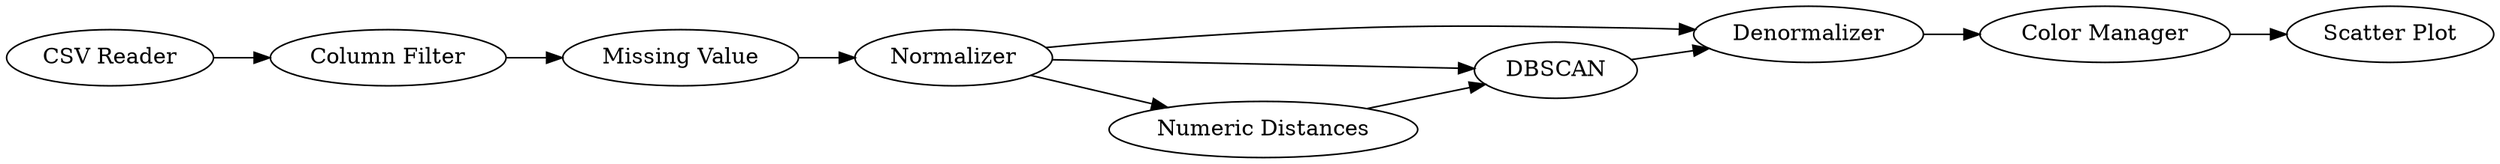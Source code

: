 digraph {
	"6794795731696950273_13" [label="Missing Value"]
	"6794795731696950273_23" [label=Denormalizer]
	"6794795731696950273_16" [label=DBSCAN]
	"6794795731696950273_14" [label=Normalizer]
	"6794795731696950273_24" [label="Color Manager"]
	"6794795731696950273_25" [label="Scatter Plot"]
	"6794795731696950273_15" [label="Numeric Distances"]
	"6794795731696950273_26" [label="CSV Reader"]
	"6794795731696950273_12" [label="Column Filter"]
	"6794795731696950273_14" -> "6794795731696950273_23"
	"6794795731696950273_24" -> "6794795731696950273_25"
	"6794795731696950273_16" -> "6794795731696950273_23"
	"6794795731696950273_14" -> "6794795731696950273_15"
	"6794795731696950273_13" -> "6794795731696950273_14"
	"6794795731696950273_15" -> "6794795731696950273_16"
	"6794795731696950273_26" -> "6794795731696950273_12"
	"6794795731696950273_14" -> "6794795731696950273_16"
	"6794795731696950273_23" -> "6794795731696950273_24"
	"6794795731696950273_12" -> "6794795731696950273_13"
	rankdir=LR
}
